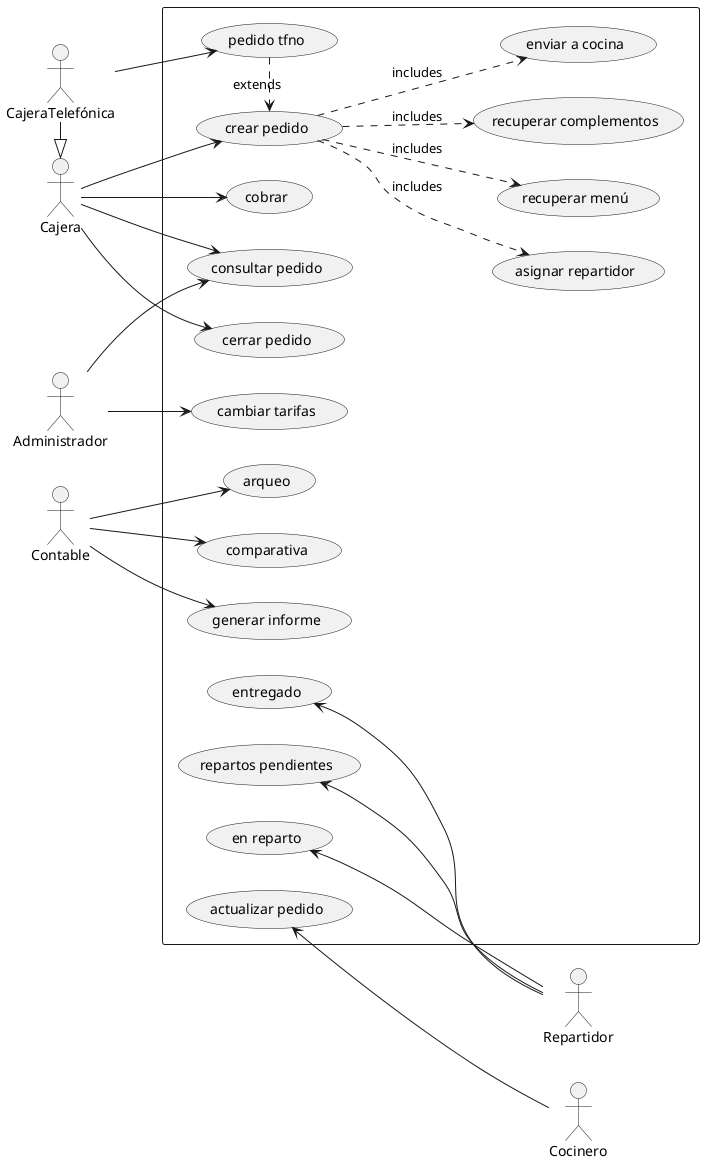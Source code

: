 @startuml hamburgueseria
left to right direction
' definición de actores
together {
    actor Cajera
    actor CajeraTelefónica
    Cajera <|- CajeraTelefónica
}
together {
    actor Repartidor
    actor Cocinero
}
together {
    actor Administrador
    actor Contable
}
' caja del sistema
rectangle {
    ' casos de uso básicos
    Cajera --> (crear pedido)
    Cajera --> (consultar pedido)
    Cajera --> (cobrar)
    Cajera --> (cerrar pedido)
    CajeraTelefónica --> (pedido tfno)

    Administrador --> (consultar pedido)
    Administrador --> (cambiar tarifas)

    Contable --> (arqueo)
    Contable --> (comparativa)
    Contable --> (generar informe)

    ' si invierto el orden los actores se colocan en otra posición
    (repartos pendientes) <-- Repartidor
    (en reparto) <-- Repartidor
    (entregado) <-- Repartidor

    (actualizar pedido) <-- Cocinero

    ' extends
    (pedido tfno) .> (crear pedido) : "extends"
    ' includes
    (crear pedido) ..> (asignar repartidor): "includes"
    (crear pedido) ..> (recuperar menú): "includes"
    (crear pedido) ..> (recuperar complementos): "includes"
    (crear pedido) ..> (enviar a cocina): "includes"
}
@enduml